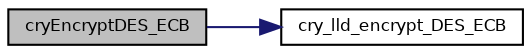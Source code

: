 digraph "cryEncryptDES_ECB"
{
  bgcolor="transparent";
  edge [fontname="Helvetica",fontsize="8",labelfontname="Helvetica",labelfontsize="8"];
  node [fontname="Helvetica",fontsize="8",shape=record];
  rankdir="LR";
  Node42 [label="cryEncryptDES_ECB",height=0.2,width=0.4,color="black", fillcolor="grey75", style="filled", fontcolor="black"];
  Node42 -> Node43 [color="midnightblue",fontsize="8",style="solid",fontname="Helvetica"];
  Node43 [label="cry_lld_encrypt_DES_ECB",height=0.2,width=0.4,color="black",URL="$group___c_r_y_p_t_o.html#gabadadf8db163c7838e3f6b7ee6e60497",tooltip="Encryption operation using (T)DES-ECB. "];
}
